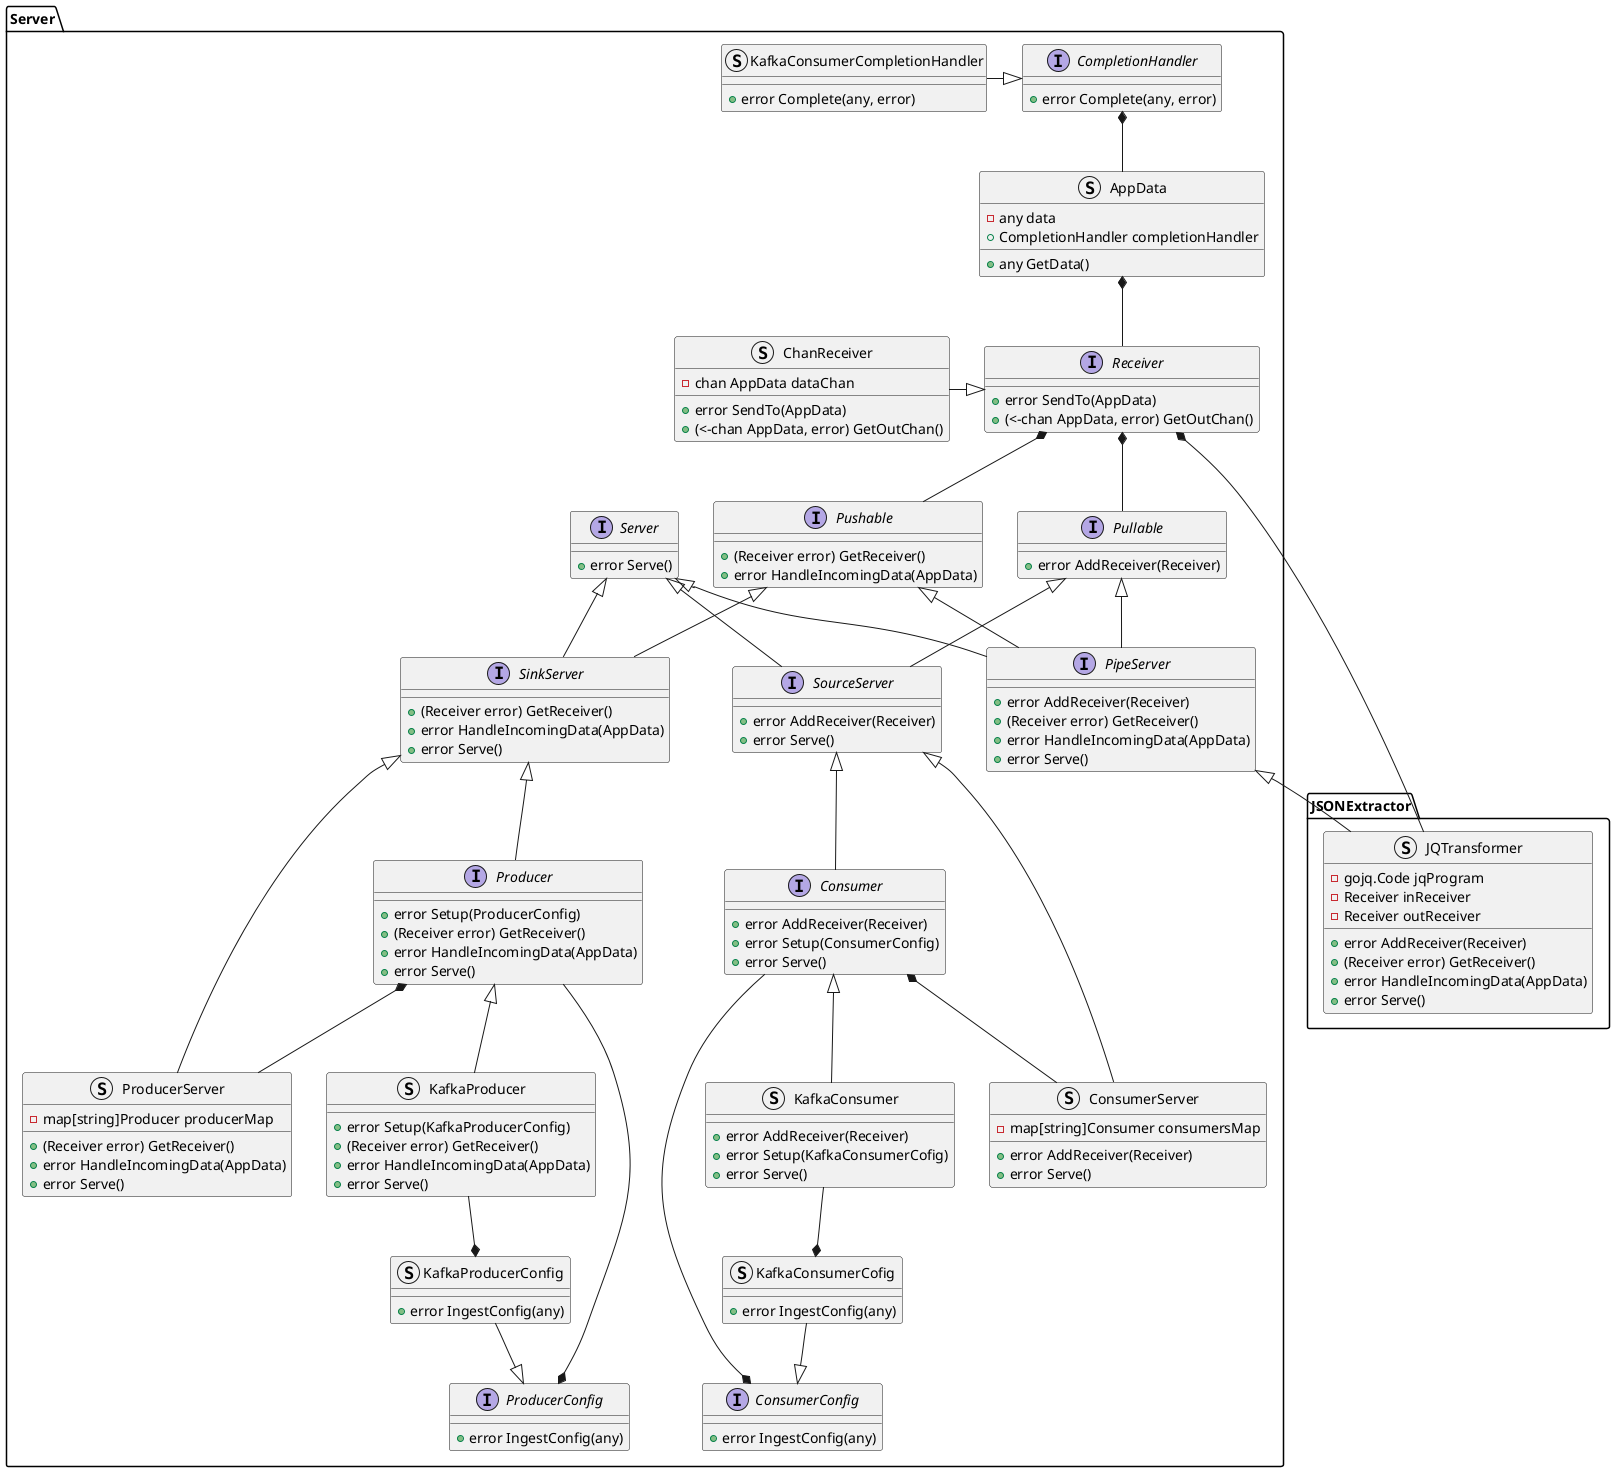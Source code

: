 @startuml
namespace JSONExtractor {
    struct JQTransformer {
        -gojq.Code jqProgram
        -Receiver inReceiver
        -Receiver outReceiver
        +error AddReceiver(Receiver)
        +(Receiver error) GetReceiver()
        +error HandleIncomingData(AppData)
        +error Serve()
    }
}
namespace Server {
    interface CompletionHandler {
        +error Complete(any, error)
    }
    struct KafkaConsumerCompletionHandler {
        +error Complete(any, error)
    }
    struct AppData {
        -any data
        +CompletionHandler completionHandler
        +any GetData()
    }
    interface Receiver {
        +error SendTo(AppData)
        +(<-chan AppData, error) GetOutChan()
    }
    struct ChanReceiver {
        -chan AppData dataChan
        +error SendTo(AppData)
        +(<-chan AppData, error) GetOutChan()
    }
    interface Server {
        +error Serve()
    }
    interface Pullable {
        +error AddReceiver(Receiver)
    }
    interface Pushable {
        +(Receiver error) GetReceiver()
        +error HandleIncomingData(AppData)
    }
    interface SourceServer {
        +error AddReceiver(Receiver)
        +error Serve()
    }
    interface SinkServer {
        +(Receiver error) GetReceiver()
        +error HandleIncomingData(AppData)
        +error Serve()
    }
    interface PipeServer {
        +error AddReceiver(Receiver)
        +(Receiver error) GetReceiver()
        +error HandleIncomingData(AppData)
        +error Serve()
    }
    interface Producer {
        +error Setup(ProducerConfig)
        +(Receiver error) GetReceiver()
        +error HandleIncomingData(AppData)
        +error Serve()
    }
    interface Consumer {
        +error AddReceiver(Receiver)
        +error Setup(ConsumerConfig)
        +error Serve()
    }
    struct KafkaConsumer {
        +error AddReceiver(Receiver)
        +error Setup(KafkaConsumerCofig)
        +error Serve()
    }
    struct KafkaProducer {
        +error Setup(KafkaProducerConfig)
        +(Receiver error) GetReceiver()
        +error HandleIncomingData(AppData)
        +error Serve()
    }
    struct ProducerServer {
        -map[string]Producer producerMap
        +(Receiver error) GetReceiver()
        +error HandleIncomingData(AppData)
        +error Serve()
    }
    struct ConsumerServer {
        -map[string]Consumer consumersMap
        +error AddReceiver(Receiver)
        +error Serve()
    }
    struct KafkaConsumerCofig {
        +error IngestConfig(any)
    }
    struct KafkaProducerConfig {
        +error IngestConfig(any)
    }
    interface ProducerConfig {
        +error IngestConfig(any)
    }
    interface ConsumerConfig {
        +error IngestConfig(any)
    }
}
Server.CompletionHandler *-- Server.AppData
Server.CompletionHandler <|-left- Server.KafkaConsumerCompletionHandler
Server.AppData *-- Server.Receiver
Server.Receiver *-- Server.Pullable
Server.Receiver *-- Server.Pushable
Server.Receiver <|-left- Server.ChanReceiver
Server.Server <|-- Server.SourceServer
Server.Pullable <|-- Server.SourceServer
Server.Server <|-- Server.SinkServer
Server.Pushable <|-- Server.SinkServer
Server.Pushable <|-- Server.PipeServer
Server.Pullable <|-- Server.PipeServer
Server.Server <|-- Server.PipeServer

Server.SinkServer <|-down- Server.Producer
Server.Producer <|-- Server.KafkaProducer
Server.Consumer <|-- Server.KafkaConsumer
Server.Producer *-- Server.ProducerServer
Server.SinkServer <|-left- Server.ProducerServer
Server.SourceServer <|-- Server.ConsumerServer
Server.Consumer *-- Server.ConsumerServer
Server.SourceServer <|-down- Server.Consumer

Server.KafkaConsumerCofig *-up- Server.KafkaConsumer
Server.KafkaProducerConfig *-up- Server.KafkaProducer

Server.PipeServer <|-- JSONExtractor.JQTransformer
Server.Receiver *-- JSONExtractor.JQTransformer

Server.ProducerConfig <|-up- Server.KafkaProducerConfig
Server.ConsumerConfig <|-up- Server.KafkaConsumerCofig

Server.ConsumerConfig *-- Server.Consumer
Server.ProducerConfig *-- Server.Producer
@enduml